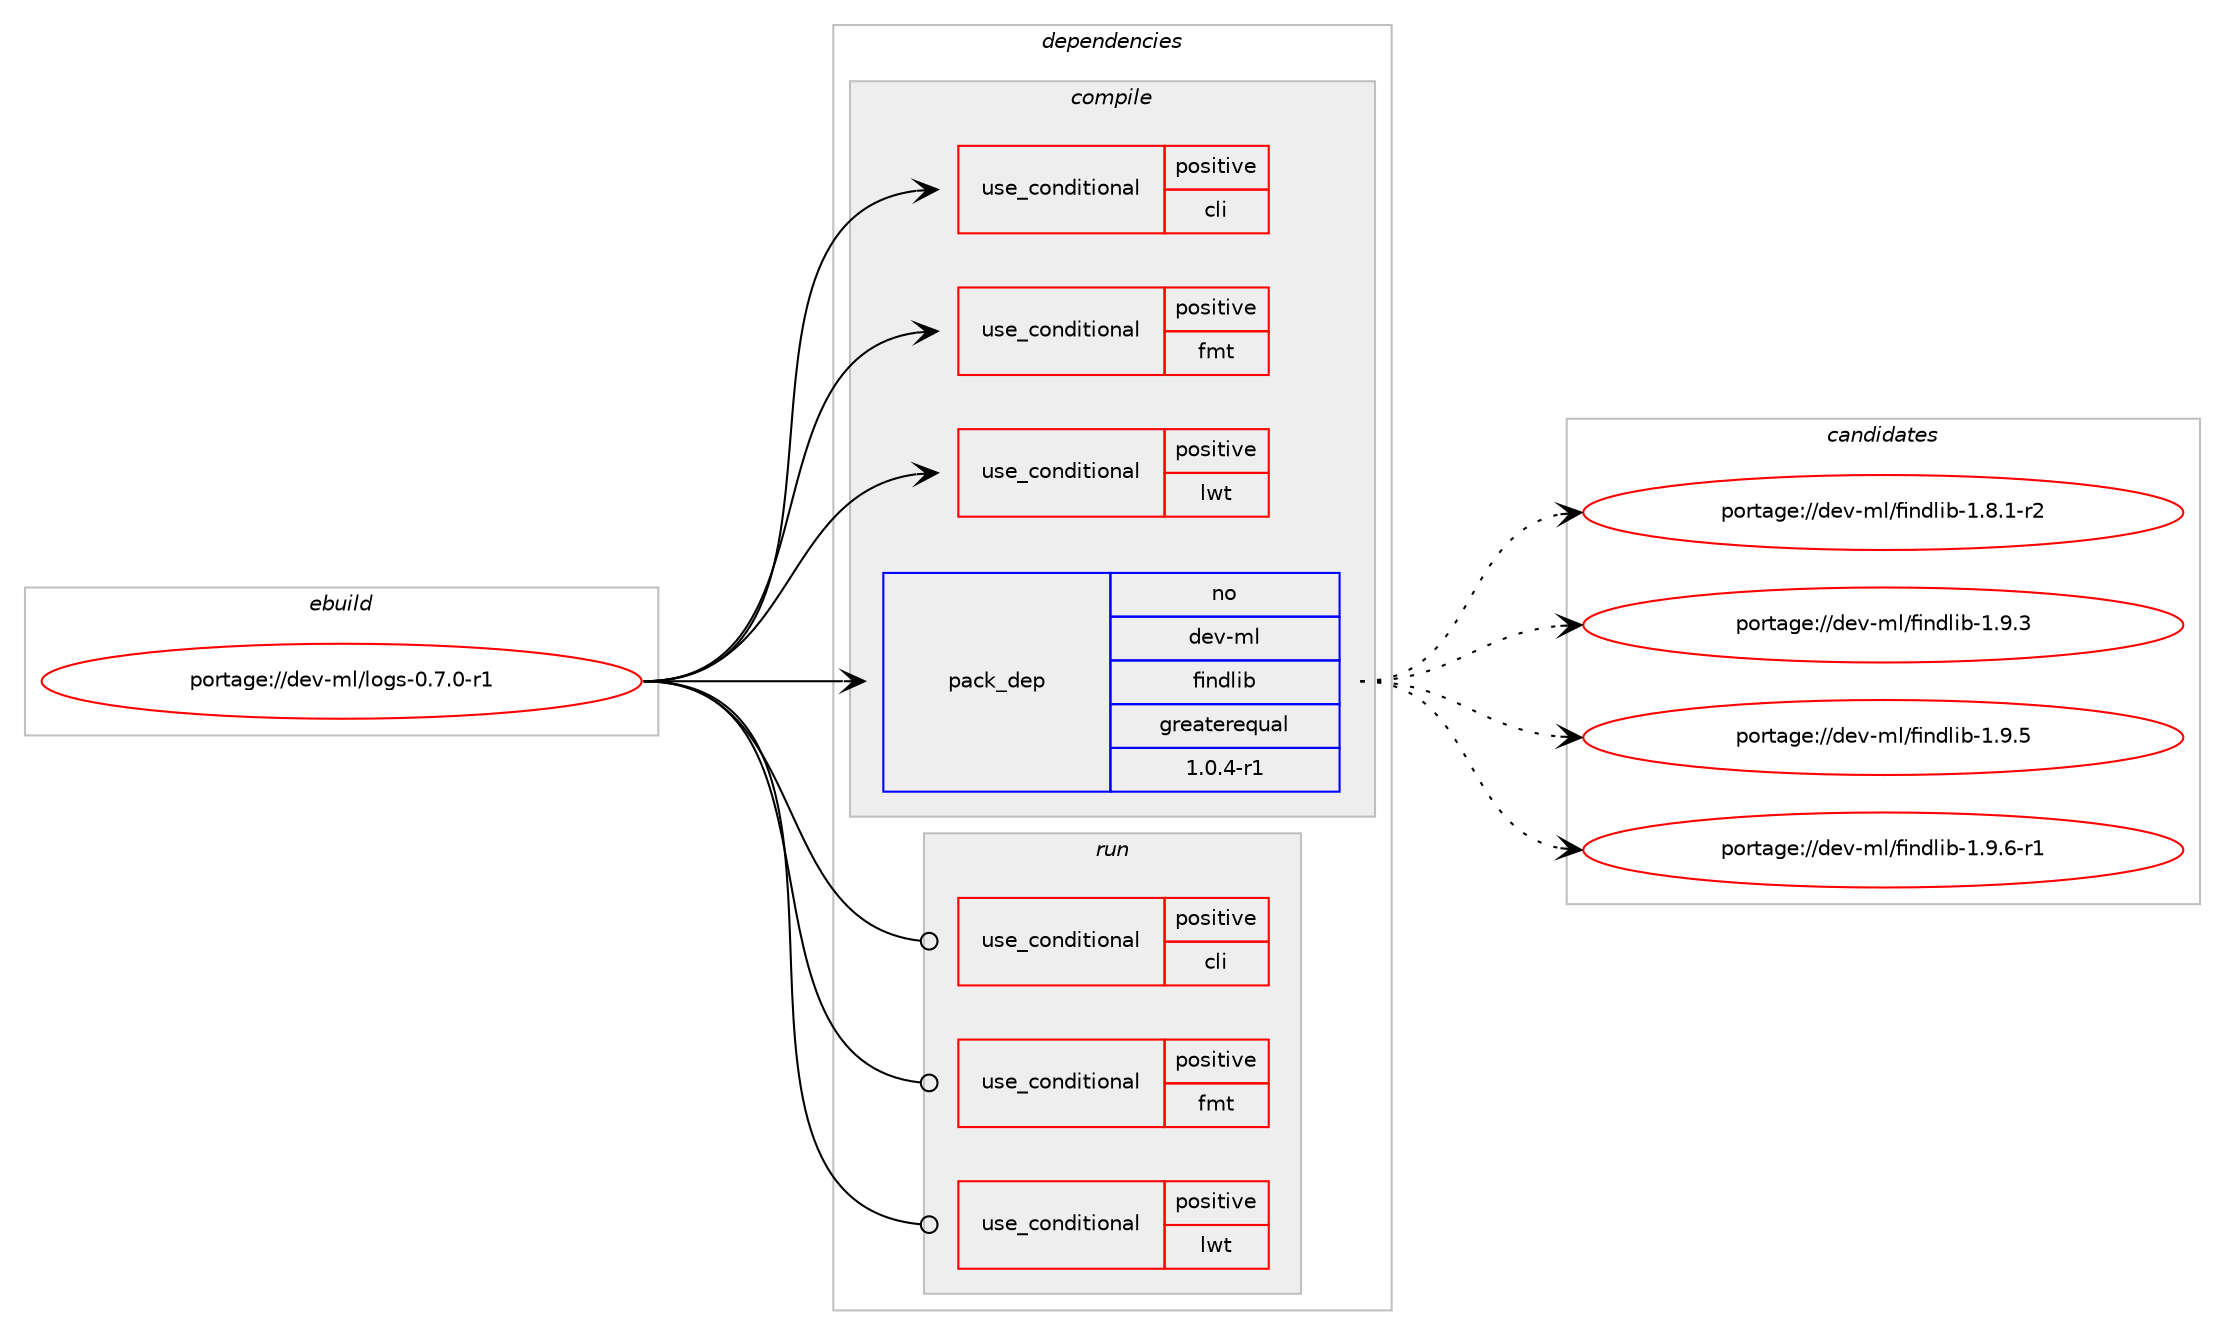 digraph prolog {

# *************
# Graph options
# *************

newrank=true;
concentrate=true;
compound=true;
graph [rankdir=LR,fontname=Helvetica,fontsize=10,ranksep=1.5];#, ranksep=2.5, nodesep=0.2];
edge  [arrowhead=vee];
node  [fontname=Helvetica,fontsize=10];

# **********
# The ebuild
# **********

subgraph cluster_leftcol {
color=gray;
rank=same;
label=<<i>ebuild</i>>;
id [label="portage://dev-ml/logs-0.7.0-r1", color=red, width=4, href="../dev-ml/logs-0.7.0-r1.svg"];
}

# ****************
# The dependencies
# ****************

subgraph cluster_midcol {
color=gray;
label=<<i>dependencies</i>>;
subgraph cluster_compile {
fillcolor="#eeeeee";
style=filled;
label=<<i>compile</i>>;
subgraph cond28800 {
dependency60730 [label=<<TABLE BORDER="0" CELLBORDER="1" CELLSPACING="0" CELLPADDING="4"><TR><TD ROWSPAN="3" CELLPADDING="10">use_conditional</TD></TR><TR><TD>positive</TD></TR><TR><TD>cli</TD></TR></TABLE>>, shape=none, color=red];
# *** BEGIN UNKNOWN DEPENDENCY TYPE (TODO) ***
# dependency60730 -> package_dependency(portage://dev-ml/logs-0.7.0-r1,install,no,dev-ml,cmdliner,none,[,,],any_same_slot,[use(enable(ocamlopt),none)])
# *** END UNKNOWN DEPENDENCY TYPE (TODO) ***

}
id:e -> dependency60730:w [weight=20,style="solid",arrowhead="vee"];
subgraph cond28801 {
dependency60731 [label=<<TABLE BORDER="0" CELLBORDER="1" CELLSPACING="0" CELLPADDING="4"><TR><TD ROWSPAN="3" CELLPADDING="10">use_conditional</TD></TR><TR><TD>positive</TD></TR><TR><TD>fmt</TD></TR></TABLE>>, shape=none, color=red];
# *** BEGIN UNKNOWN DEPENDENCY TYPE (TODO) ***
# dependency60731 -> package_dependency(portage://dev-ml/logs-0.7.0-r1,install,no,dev-ml,fmt,none,[,,],any_same_slot,[])
# *** END UNKNOWN DEPENDENCY TYPE (TODO) ***

}
id:e -> dependency60731:w [weight=20,style="solid",arrowhead="vee"];
subgraph cond28802 {
dependency60732 [label=<<TABLE BORDER="0" CELLBORDER="1" CELLSPACING="0" CELLPADDING="4"><TR><TD ROWSPAN="3" CELLPADDING="10">use_conditional</TD></TR><TR><TD>positive</TD></TR><TR><TD>lwt</TD></TR></TABLE>>, shape=none, color=red];
# *** BEGIN UNKNOWN DEPENDENCY TYPE (TODO) ***
# dependency60732 -> package_dependency(portage://dev-ml/logs-0.7.0-r1,install,no,dev-ml,lwt,none,[,,],any_same_slot,[])
# *** END UNKNOWN DEPENDENCY TYPE (TODO) ***

}
id:e -> dependency60732:w [weight=20,style="solid",arrowhead="vee"];
# *** BEGIN UNKNOWN DEPENDENCY TYPE (TODO) ***
# id -> package_dependency(portage://dev-ml/logs-0.7.0-r1,install,no,dev-lang,ocaml,none,[,,],any_same_slot,[use(enable(ocamlopt),none)])
# *** END UNKNOWN DEPENDENCY TYPE (TODO) ***

subgraph pack30766 {
dependency60733 [label=<<TABLE BORDER="0" CELLBORDER="1" CELLSPACING="0" CELLPADDING="4" WIDTH="220"><TR><TD ROWSPAN="6" CELLPADDING="30">pack_dep</TD></TR><TR><TD WIDTH="110">no</TD></TR><TR><TD>dev-ml</TD></TR><TR><TD>findlib</TD></TR><TR><TD>greaterequal</TD></TR><TR><TD>1.0.4-r1</TD></TR></TABLE>>, shape=none, color=blue];
}
id:e -> dependency60733:w [weight=20,style="solid",arrowhead="vee"];
# *** BEGIN UNKNOWN DEPENDENCY TYPE (TODO) ***
# id -> package_dependency(portage://dev-ml/logs-0.7.0-r1,install,no,dev-ml,result,none,[,,],any_same_slot,[use(enable(ocamlopt),none)])
# *** END UNKNOWN DEPENDENCY TYPE (TODO) ***

}
subgraph cluster_compileandrun {
fillcolor="#eeeeee";
style=filled;
label=<<i>compile and run</i>>;
}
subgraph cluster_run {
fillcolor="#eeeeee";
style=filled;
label=<<i>run</i>>;
subgraph cond28803 {
dependency60734 [label=<<TABLE BORDER="0" CELLBORDER="1" CELLSPACING="0" CELLPADDING="4"><TR><TD ROWSPAN="3" CELLPADDING="10">use_conditional</TD></TR><TR><TD>positive</TD></TR><TR><TD>cli</TD></TR></TABLE>>, shape=none, color=red];
# *** BEGIN UNKNOWN DEPENDENCY TYPE (TODO) ***
# dependency60734 -> package_dependency(portage://dev-ml/logs-0.7.0-r1,run,no,dev-ml,cmdliner,none,[,,],any_same_slot,[use(enable(ocamlopt),none)])
# *** END UNKNOWN DEPENDENCY TYPE (TODO) ***

}
id:e -> dependency60734:w [weight=20,style="solid",arrowhead="odot"];
subgraph cond28804 {
dependency60735 [label=<<TABLE BORDER="0" CELLBORDER="1" CELLSPACING="0" CELLPADDING="4"><TR><TD ROWSPAN="3" CELLPADDING="10">use_conditional</TD></TR><TR><TD>positive</TD></TR><TR><TD>fmt</TD></TR></TABLE>>, shape=none, color=red];
# *** BEGIN UNKNOWN DEPENDENCY TYPE (TODO) ***
# dependency60735 -> package_dependency(portage://dev-ml/logs-0.7.0-r1,run,no,dev-ml,fmt,none,[,,],any_same_slot,[])
# *** END UNKNOWN DEPENDENCY TYPE (TODO) ***

}
id:e -> dependency60735:w [weight=20,style="solid",arrowhead="odot"];
subgraph cond28805 {
dependency60736 [label=<<TABLE BORDER="0" CELLBORDER="1" CELLSPACING="0" CELLPADDING="4"><TR><TD ROWSPAN="3" CELLPADDING="10">use_conditional</TD></TR><TR><TD>positive</TD></TR><TR><TD>lwt</TD></TR></TABLE>>, shape=none, color=red];
# *** BEGIN UNKNOWN DEPENDENCY TYPE (TODO) ***
# dependency60736 -> package_dependency(portage://dev-ml/logs-0.7.0-r1,run,no,dev-ml,lwt,none,[,,],any_same_slot,[])
# *** END UNKNOWN DEPENDENCY TYPE (TODO) ***

}
id:e -> dependency60736:w [weight=20,style="solid",arrowhead="odot"];
# *** BEGIN UNKNOWN DEPENDENCY TYPE (TODO) ***
# id -> package_dependency(portage://dev-ml/logs-0.7.0-r1,run,no,dev-lang,ocaml,none,[,,],any_same_slot,[use(enable(ocamlopt),none)])
# *** END UNKNOWN DEPENDENCY TYPE (TODO) ***

# *** BEGIN UNKNOWN DEPENDENCY TYPE (TODO) ***
# id -> package_dependency(portage://dev-ml/logs-0.7.0-r1,run,no,dev-lang,ocaml,none,[,,],any_same_slot,[use(optenable(ocamlopt),none)])
# *** END UNKNOWN DEPENDENCY TYPE (TODO) ***

# *** BEGIN UNKNOWN DEPENDENCY TYPE (TODO) ***
# id -> package_dependency(portage://dev-ml/logs-0.7.0-r1,run,no,dev-ml,result,none,[,,],any_same_slot,[use(enable(ocamlopt),none)])
# *** END UNKNOWN DEPENDENCY TYPE (TODO) ***

}
}

# **************
# The candidates
# **************

subgraph cluster_choices {
rank=same;
color=gray;
label=<<i>candidates</i>>;

subgraph choice30766 {
color=black;
nodesep=1;
choice1001011184510910847102105110100108105984549465646494511450 [label="portage://dev-ml/findlib-1.8.1-r2", color=red, width=4,href="../dev-ml/findlib-1.8.1-r2.svg"];
choice100101118451091084710210511010010810598454946574651 [label="portage://dev-ml/findlib-1.9.3", color=red, width=4,href="../dev-ml/findlib-1.9.3.svg"];
choice100101118451091084710210511010010810598454946574653 [label="portage://dev-ml/findlib-1.9.5", color=red, width=4,href="../dev-ml/findlib-1.9.5.svg"];
choice1001011184510910847102105110100108105984549465746544511449 [label="portage://dev-ml/findlib-1.9.6-r1", color=red, width=4,href="../dev-ml/findlib-1.9.6-r1.svg"];
dependency60733:e -> choice1001011184510910847102105110100108105984549465646494511450:w [style=dotted,weight="100"];
dependency60733:e -> choice100101118451091084710210511010010810598454946574651:w [style=dotted,weight="100"];
dependency60733:e -> choice100101118451091084710210511010010810598454946574653:w [style=dotted,weight="100"];
dependency60733:e -> choice1001011184510910847102105110100108105984549465746544511449:w [style=dotted,weight="100"];
}
}

}
